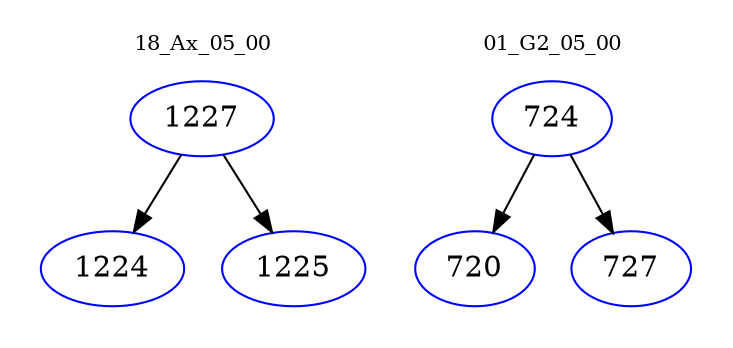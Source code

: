 digraph{
subgraph cluster_0 {
color = white
label = "18_Ax_05_00";
fontsize=10;
T0_1227 [label="1227", color="blue"]
T0_1227 -> T0_1224 [color="black"]
T0_1224 [label="1224", color="blue"]
T0_1227 -> T0_1225 [color="black"]
T0_1225 [label="1225", color="blue"]
}
subgraph cluster_1 {
color = white
label = "01_G2_05_00";
fontsize=10;
T1_724 [label="724", color="blue"]
T1_724 -> T1_720 [color="black"]
T1_720 [label="720", color="blue"]
T1_724 -> T1_727 [color="black"]
T1_727 [label="727", color="blue"]
}
}
